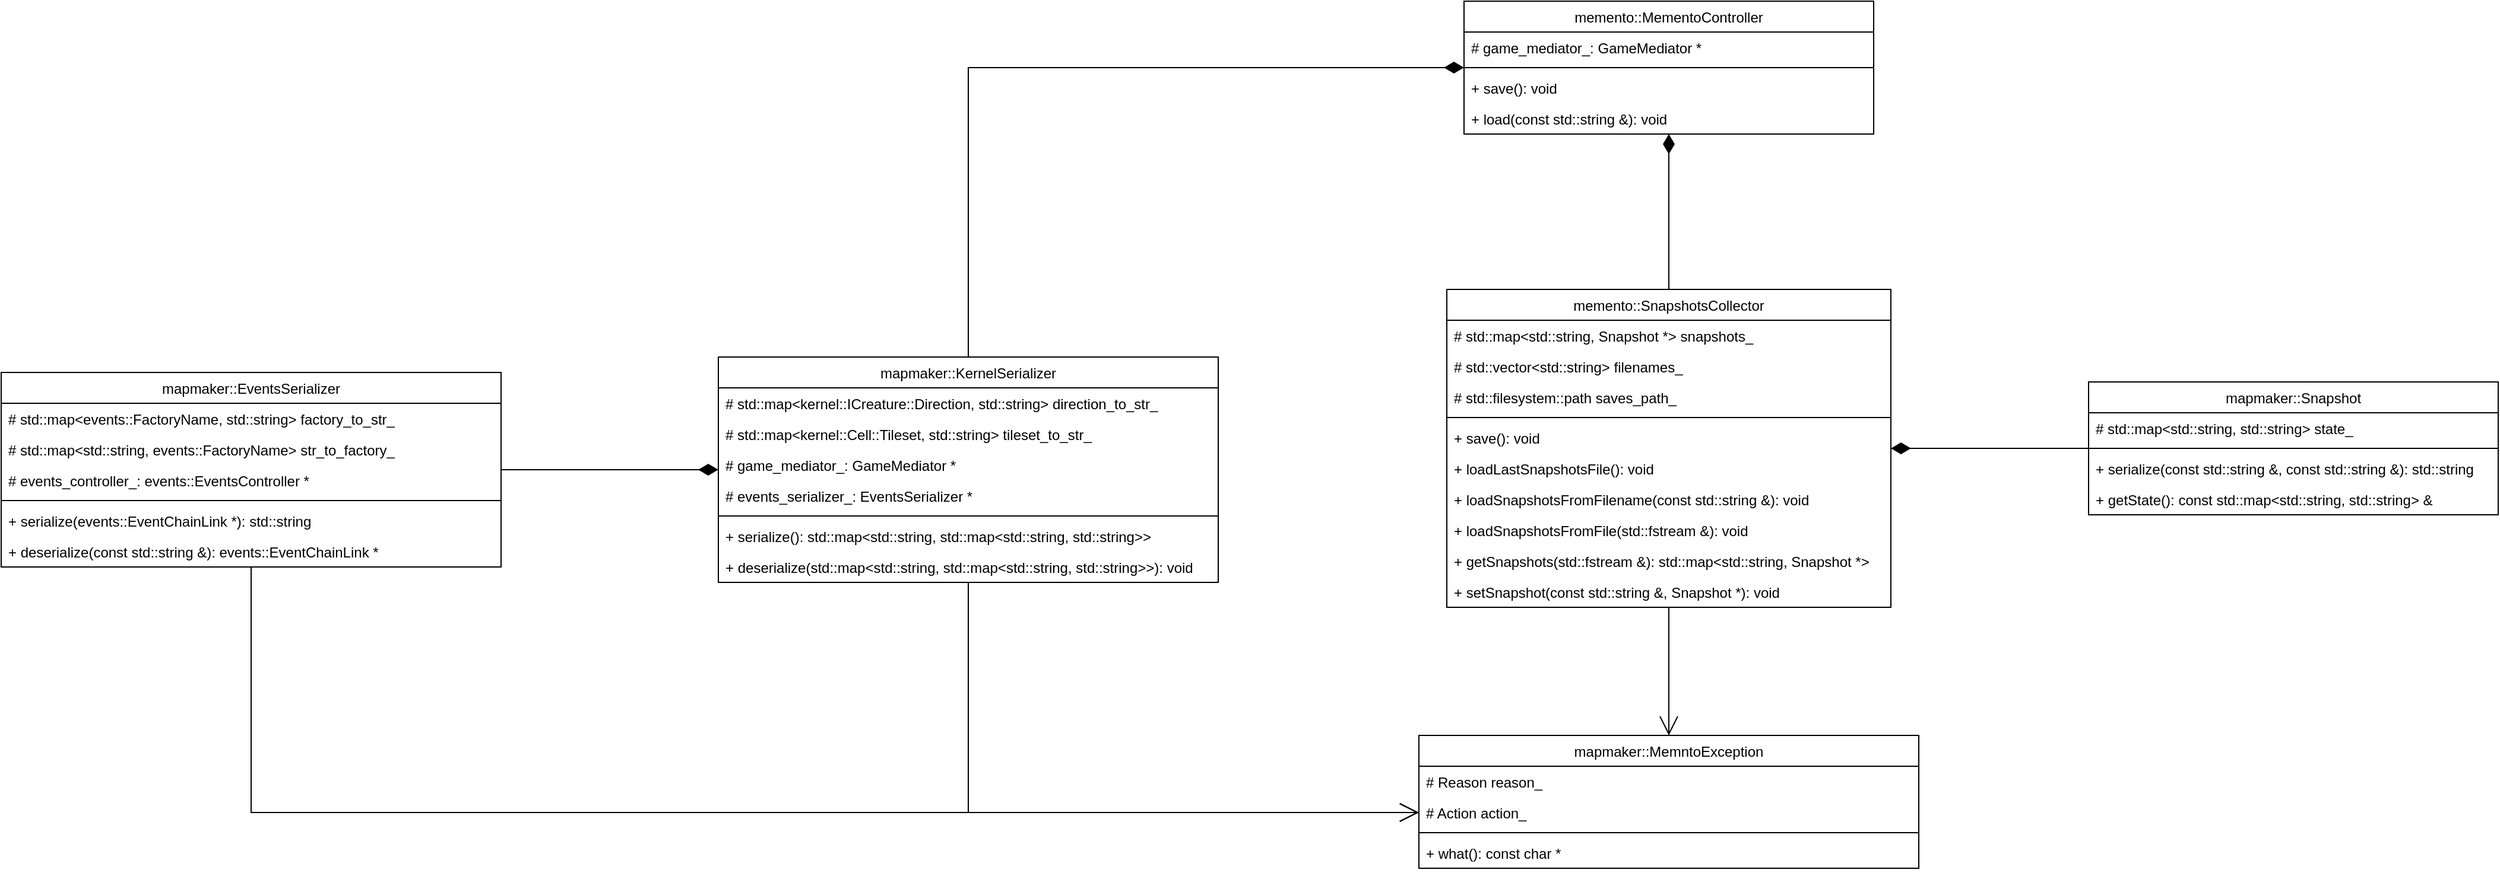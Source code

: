 <mxfile version="20.6.0" type="device"><diagram id="C5RBs43oDa-KdzZeNtuy" name="Page-1"><mxGraphModel dx="2797" dy="862" grid="0" gridSize="10" guides="1" tooltips="1" connect="1" arrows="1" fold="1" page="0" pageScale="1" pageWidth="2336" pageHeight="1654" background="none" math="0" shadow="0"><root><mxCell id="WIyWlLk6GJQsqaUBKTNV-0"/><mxCell id="WIyWlLk6GJQsqaUBKTNV-1" parent="WIyWlLk6GJQsqaUBKTNV-0"/><mxCell id="41" style="edgeStyle=orthogonalEdgeStyle;rounded=0;orthogonalLoop=1;jettySize=auto;html=1;endArrow=none;endFill=0;endSize=14;startSize=14;startArrow=diamondThin;startFill=1;" parent="WIyWlLk6GJQsqaUBKTNV-1" source="135" target="32" edge="1"><mxGeometry relative="1" as="geometry"><mxPoint x="367.5" y="306" as="sourcePoint"/></mxGeometry></mxCell><mxCell id="YuVn5rTJQN7qmjw0rvg0-155" style="edgeStyle=orthogonalEdgeStyle;rounded=0;orthogonalLoop=1;jettySize=auto;html=1;endSize=14;startSize=14;endArrow=none;endFill=0;startArrow=diamondThin;startFill=1;" edge="1" parent="WIyWlLk6GJQsqaUBKTNV-1" source="32" target="YuVn5rTJQN7qmjw0rvg0-147"><mxGeometry relative="1" as="geometry"/></mxCell><mxCell id="YuVn5rTJQN7qmjw0rvg0-188" style="edgeStyle=orthogonalEdgeStyle;rounded=0;orthogonalLoop=1;jettySize=auto;html=1;startArrow=none;startFill=0;endArrow=open;endFill=0;startSize=14;endSize=14;" edge="1" parent="WIyWlLk6GJQsqaUBKTNV-1" source="32" target="YuVn5rTJQN7qmjw0rvg0-181"><mxGeometry relative="1" as="geometry"/></mxCell><mxCell id="32" value="memento::SnapshotsCollector" style="swimlane;fontStyle=0;align=center;verticalAlign=top;childLayout=stackLayout;horizontal=1;startSize=26;horizontalStack=0;resizeParent=1;resizeLast=0;collapsible=1;marginBottom=0;rounded=0;shadow=0;strokeWidth=1;" parent="WIyWlLk6GJQsqaUBKTNV-1" vertex="1"><mxGeometry x="180.5" y="464" width="374" height="268" as="geometry"><mxRectangle x="281" width="160" height="26" as="alternateBounds"/></mxGeometry></mxCell><mxCell id="34" value="# std::map&lt;std::string, Snapshot *&gt; snapshots_" style="text;align=left;verticalAlign=top;spacingLeft=4;spacingRight=4;overflow=hidden;rotatable=0;points=[[0,0.5],[1,0.5]];portConstraint=eastwest;rounded=0;shadow=0;html=0;" parent="32" vertex="1"><mxGeometry y="26" width="374" height="26" as="geometry"/></mxCell><mxCell id="140" value="# std::vector&lt;std::string&gt; filenames_" style="text;align=left;verticalAlign=top;spacingLeft=4;spacingRight=4;overflow=hidden;rotatable=0;points=[[0,0.5],[1,0.5]];portConstraint=eastwest;rounded=0;shadow=0;html=0;" parent="32" vertex="1"><mxGeometry y="52" width="374" height="26" as="geometry"/></mxCell><mxCell id="141" value="# std::filesystem::path saves_path_" style="text;align=left;verticalAlign=top;spacingLeft=4;spacingRight=4;overflow=hidden;rotatable=0;points=[[0,0.5],[1,0.5]];portConstraint=eastwest;rounded=0;shadow=0;html=0;" parent="32" vertex="1"><mxGeometry y="78" width="374" height="26" as="geometry"/></mxCell><mxCell id="38" value="" style="line;html=1;strokeWidth=1;align=left;verticalAlign=middle;spacingTop=-1;spacingLeft=3;spacingRight=3;rotatable=0;labelPosition=right;points=[];portConstraint=eastwest;" parent="32" vertex="1"><mxGeometry y="104" width="374" height="8" as="geometry"/></mxCell><mxCell id="39" value="+ save(): void" style="text;align=left;verticalAlign=top;spacingLeft=4;spacingRight=4;overflow=hidden;rotatable=0;points=[[0,0.5],[1,0.5]];portConstraint=eastwest;" parent="32" vertex="1"><mxGeometry y="112" width="374" height="26" as="geometry"/></mxCell><mxCell id="YuVn5rTJQN7qmjw0rvg0-145" value="+ loadLastSnapshotsFile(): void" style="text;align=left;verticalAlign=top;spacingLeft=4;spacingRight=4;overflow=hidden;rotatable=0;points=[[0,0.5],[1,0.5]];portConstraint=eastwest;" vertex="1" parent="32"><mxGeometry y="138" width="374" height="26" as="geometry"/></mxCell><mxCell id="142" value="+ loadSnapshotsFromFilename(const std::string &amp;): void" style="text;align=left;verticalAlign=top;spacingLeft=4;spacingRight=4;overflow=hidden;rotatable=0;points=[[0,0.5],[1,0.5]];portConstraint=eastwest;" parent="32" vertex="1"><mxGeometry y="164" width="374" height="26" as="geometry"/></mxCell><mxCell id="YuVn5rTJQN7qmjw0rvg0-142" value="+ loadSnapshotsFromFile(std::fstream &amp;): void" style="text;align=left;verticalAlign=top;spacingLeft=4;spacingRight=4;overflow=hidden;rotatable=0;points=[[0,0.5],[1,0.5]];portConstraint=eastwest;" vertex="1" parent="32"><mxGeometry y="190" width="374" height="26" as="geometry"/></mxCell><mxCell id="YuVn5rTJQN7qmjw0rvg0-144" value="+ getSnapshots(std::fstream &amp;): std::map&lt;std::string, Snapshot *&gt;" style="text;align=left;verticalAlign=top;spacingLeft=4;spacingRight=4;overflow=hidden;rotatable=0;points=[[0,0.5],[1,0.5]];portConstraint=eastwest;" vertex="1" parent="32"><mxGeometry y="216" width="374" height="26" as="geometry"/></mxCell><mxCell id="YuVn5rTJQN7qmjw0rvg0-143" value="+ setSnapshot(const std::string &amp;, Snapshot *): void" style="text;align=left;verticalAlign=top;spacingLeft=4;spacingRight=4;overflow=hidden;rotatable=0;points=[[0,0.5],[1,0.5]];portConstraint=eastwest;" vertex="1" parent="32"><mxGeometry y="242" width="374" height="26" as="geometry"/></mxCell><mxCell id="YuVn5rTJQN7qmjw0rvg0-180" style="edgeStyle=orthogonalEdgeStyle;rounded=0;orthogonalLoop=1;jettySize=auto;html=1;startArrow=diamondThin;startFill=1;endArrow=none;endFill=0;startSize=14;endSize=14;" edge="1" parent="WIyWlLk6GJQsqaUBKTNV-1" source="135" target="YuVn5rTJQN7qmjw0rvg0-156"><mxGeometry relative="1" as="geometry"/></mxCell><mxCell id="135" value="memento::MementoController" style="swimlane;fontStyle=0;align=center;verticalAlign=top;childLayout=stackLayout;horizontal=1;startSize=26;horizontalStack=0;resizeParent=1;resizeLast=0;collapsible=1;marginBottom=0;rounded=0;shadow=0;strokeWidth=1;" parent="WIyWlLk6GJQsqaUBKTNV-1" vertex="1"><mxGeometry x="195" y="221" width="345" height="112" as="geometry"><mxRectangle x="281" width="160" height="26" as="alternateBounds"/></mxGeometry></mxCell><mxCell id="136" value="# game_mediator_: GameMediator *" style="text;align=left;verticalAlign=top;spacingLeft=4;spacingRight=4;overflow=hidden;rotatable=0;points=[[0,0.5],[1,0.5]];portConstraint=eastwest;rounded=0;shadow=0;html=0;" parent="135" vertex="1"><mxGeometry y="26" width="345" height="26" as="geometry"/></mxCell><mxCell id="137" value="" style="line;html=1;strokeWidth=1;align=left;verticalAlign=middle;spacingTop=-1;spacingLeft=3;spacingRight=3;rotatable=0;labelPosition=right;points=[];portConstraint=eastwest;" parent="135" vertex="1"><mxGeometry y="52" width="345" height="8" as="geometry"/></mxCell><mxCell id="138" value="+ save(): void" style="text;align=left;verticalAlign=top;spacingLeft=4;spacingRight=4;overflow=hidden;rotatable=0;points=[[0,0.5],[1,0.5]];portConstraint=eastwest;" parent="135" vertex="1"><mxGeometry y="60" width="345" height="26" as="geometry"/></mxCell><mxCell id="139" value="+ load(const std::string &amp;): void" style="text;align=left;verticalAlign=top;spacingLeft=4;spacingRight=4;overflow=hidden;rotatable=0;points=[[0,0.5],[1,0.5]];portConstraint=eastwest;" parent="135" vertex="1"><mxGeometry y="86" width="345" height="26" as="geometry"/></mxCell><mxCell id="YuVn5rTJQN7qmjw0rvg0-147" value="mapmaker::Snapshot" style="swimlane;fontStyle=0;align=center;verticalAlign=top;childLayout=stackLayout;horizontal=1;startSize=26;horizontalStack=0;resizeParent=1;resizeLast=0;collapsible=1;marginBottom=0;rounded=0;shadow=0;strokeWidth=1;" vertex="1" parent="WIyWlLk6GJQsqaUBKTNV-1"><mxGeometry x="721" y="542" width="345" height="112" as="geometry"><mxRectangle x="281" width="160" height="26" as="alternateBounds"/></mxGeometry></mxCell><mxCell id="YuVn5rTJQN7qmjw0rvg0-148" value="# std::map&lt;std::string, std::string&gt; state_" style="text;align=left;verticalAlign=top;spacingLeft=4;spacingRight=4;overflow=hidden;rotatable=0;points=[[0,0.5],[1,0.5]];portConstraint=eastwest;rounded=0;shadow=0;html=0;" vertex="1" parent="YuVn5rTJQN7qmjw0rvg0-147"><mxGeometry y="26" width="345" height="26" as="geometry"/></mxCell><mxCell id="YuVn5rTJQN7qmjw0rvg0-149" value="" style="line;html=1;strokeWidth=1;align=left;verticalAlign=middle;spacingTop=-1;spacingLeft=3;spacingRight=3;rotatable=0;labelPosition=right;points=[];portConstraint=eastwest;" vertex="1" parent="YuVn5rTJQN7qmjw0rvg0-147"><mxGeometry y="52" width="345" height="8" as="geometry"/></mxCell><mxCell id="YuVn5rTJQN7qmjw0rvg0-150" value="+ serialize(const std::string &amp;, const std::string &amp;): std::string" style="text;align=left;verticalAlign=top;spacingLeft=4;spacingRight=4;overflow=hidden;rotatable=0;points=[[0,0.5],[1,0.5]];portConstraint=eastwest;" vertex="1" parent="YuVn5rTJQN7qmjw0rvg0-147"><mxGeometry y="60" width="345" height="26" as="geometry"/></mxCell><mxCell id="YuVn5rTJQN7qmjw0rvg0-151" value="+ getState(): const std::map&lt;std::string, std::string&gt; &amp;" style="text;align=left;verticalAlign=top;spacingLeft=4;spacingRight=4;overflow=hidden;rotatable=0;points=[[0,0.5],[1,0.5]];portConstraint=eastwest;" vertex="1" parent="YuVn5rTJQN7qmjw0rvg0-147"><mxGeometry y="86" width="345" height="26" as="geometry"/></mxCell><mxCell id="YuVn5rTJQN7qmjw0rvg0-179" style="edgeStyle=orthogonalEdgeStyle;rounded=0;orthogonalLoop=1;jettySize=auto;html=1;startArrow=diamondThin;startFill=1;endArrow=none;endFill=0;startSize=14;endSize=14;" edge="1" parent="WIyWlLk6GJQsqaUBKTNV-1" source="YuVn5rTJQN7qmjw0rvg0-156" target="YuVn5rTJQN7qmjw0rvg0-168"><mxGeometry relative="1" as="geometry"/></mxCell><mxCell id="YuVn5rTJQN7qmjw0rvg0-189" style="edgeStyle=orthogonalEdgeStyle;rounded=0;orthogonalLoop=1;jettySize=auto;html=1;entryX=0;entryY=0.5;entryDx=0;entryDy=0;startArrow=none;startFill=0;endArrow=open;endFill=0;startSize=14;endSize=14;" edge="1" parent="WIyWlLk6GJQsqaUBKTNV-1" source="YuVn5rTJQN7qmjw0rvg0-156" target="YuVn5rTJQN7qmjw0rvg0-183"><mxGeometry relative="1" as="geometry"/></mxCell><mxCell id="YuVn5rTJQN7qmjw0rvg0-156" value="mapmaker::KernelSerializer" style="swimlane;fontStyle=0;align=center;verticalAlign=top;childLayout=stackLayout;horizontal=1;startSize=26;horizontalStack=0;resizeParent=1;resizeLast=0;collapsible=1;marginBottom=0;rounded=0;shadow=0;strokeWidth=1;" vertex="1" parent="WIyWlLk6GJQsqaUBKTNV-1"><mxGeometry x="-433" y="521" width="421" height="190" as="geometry"><mxRectangle x="281" width="160" height="26" as="alternateBounds"/></mxGeometry></mxCell><mxCell id="YuVn5rTJQN7qmjw0rvg0-157" value="# std::map&lt;kernel::ICreature::Direction, std::string&gt; direction_to_str_" style="text;align=left;verticalAlign=top;spacingLeft=4;spacingRight=4;overflow=hidden;rotatable=0;points=[[0,0.5],[1,0.5]];portConstraint=eastwest;rounded=0;shadow=0;html=0;" vertex="1" parent="YuVn5rTJQN7qmjw0rvg0-156"><mxGeometry y="26" width="421" height="26" as="geometry"/></mxCell><mxCell id="YuVn5rTJQN7qmjw0rvg0-167" value="# std::map&lt;kernel::Cell::Tileset, std::string&gt; tileset_to_str_" style="text;align=left;verticalAlign=top;spacingLeft=4;spacingRight=4;overflow=hidden;rotatable=0;points=[[0,0.5],[1,0.5]];portConstraint=eastwest;rounded=0;shadow=0;html=0;" vertex="1" parent="YuVn5rTJQN7qmjw0rvg0-156"><mxGeometry y="52" width="421" height="26" as="geometry"/></mxCell><mxCell id="YuVn5rTJQN7qmjw0rvg0-164" value="# game_mediator_: GameMediator *" style="text;align=left;verticalAlign=top;spacingLeft=4;spacingRight=4;overflow=hidden;rotatable=0;points=[[0,0.5],[1,0.5]];portConstraint=eastwest;rounded=0;shadow=0;html=0;" vertex="1" parent="YuVn5rTJQN7qmjw0rvg0-156"><mxGeometry y="78" width="421" height="26" as="geometry"/></mxCell><mxCell id="YuVn5rTJQN7qmjw0rvg0-165" value="# events_serializer_: EventsSerializer *" style="text;align=left;verticalAlign=top;spacingLeft=4;spacingRight=4;overflow=hidden;rotatable=0;points=[[0,0.5],[1,0.5]];portConstraint=eastwest;rounded=0;shadow=0;html=0;" vertex="1" parent="YuVn5rTJQN7qmjw0rvg0-156"><mxGeometry y="104" width="421" height="26" as="geometry"/></mxCell><mxCell id="YuVn5rTJQN7qmjw0rvg0-158" value="" style="line;html=1;strokeWidth=1;align=left;verticalAlign=middle;spacingTop=-1;spacingLeft=3;spacingRight=3;rotatable=0;labelPosition=right;points=[];portConstraint=eastwest;" vertex="1" parent="YuVn5rTJQN7qmjw0rvg0-156"><mxGeometry y="130" width="421" height="8" as="geometry"/></mxCell><mxCell id="YuVn5rTJQN7qmjw0rvg0-159" value="+ serialize(): std::map&lt;std::string, std::map&lt;std::string, std::string&gt;&gt;" style="text;align=left;verticalAlign=top;spacingLeft=4;spacingRight=4;overflow=hidden;rotatable=0;points=[[0,0.5],[1,0.5]];portConstraint=eastwest;" vertex="1" parent="YuVn5rTJQN7qmjw0rvg0-156"><mxGeometry y="138" width="421" height="26" as="geometry"/></mxCell><mxCell id="YuVn5rTJQN7qmjw0rvg0-160" value="+ deserialize(std::map&lt;std::string, std::map&lt;std::string, std::string&gt;&gt;): void" style="text;align=left;verticalAlign=top;spacingLeft=4;spacingRight=4;overflow=hidden;rotatable=0;points=[[0,0.5],[1,0.5]];portConstraint=eastwest;" vertex="1" parent="YuVn5rTJQN7qmjw0rvg0-156"><mxGeometry y="164" width="421" height="26" as="geometry"/></mxCell><mxCell id="YuVn5rTJQN7qmjw0rvg0-190" style="edgeStyle=orthogonalEdgeStyle;rounded=0;orthogonalLoop=1;jettySize=auto;html=1;entryX=0;entryY=0.5;entryDx=0;entryDy=0;startArrow=none;startFill=0;endArrow=open;endFill=0;startSize=14;endSize=14;" edge="1" parent="WIyWlLk6GJQsqaUBKTNV-1" source="YuVn5rTJQN7qmjw0rvg0-168" target="YuVn5rTJQN7qmjw0rvg0-183"><mxGeometry relative="1" as="geometry"/></mxCell><mxCell id="YuVn5rTJQN7qmjw0rvg0-168" value="mapmaker::EventsSerializer" style="swimlane;fontStyle=0;align=center;verticalAlign=top;childLayout=stackLayout;horizontal=1;startSize=26;horizontalStack=0;resizeParent=1;resizeLast=0;collapsible=1;marginBottom=0;rounded=0;shadow=0;strokeWidth=1;" vertex="1" parent="WIyWlLk6GJQsqaUBKTNV-1"><mxGeometry x="-1037" y="534" width="421" height="164" as="geometry"><mxRectangle x="281" width="160" height="26" as="alternateBounds"/></mxGeometry></mxCell><mxCell id="YuVn5rTJQN7qmjw0rvg0-169" value="# std::map&lt;events::FactoryName, std::string&gt; factory_to_str_" style="text;align=left;verticalAlign=top;spacingLeft=4;spacingRight=4;overflow=hidden;rotatable=0;points=[[0,0.5],[1,0.5]];portConstraint=eastwest;rounded=0;shadow=0;html=0;" vertex="1" parent="YuVn5rTJQN7qmjw0rvg0-168"><mxGeometry y="26" width="421" height="26" as="geometry"/></mxCell><mxCell id="YuVn5rTJQN7qmjw0rvg0-178" value="# std::map&lt;std::string, events::FactoryName&gt; str_to_factory_" style="text;align=left;verticalAlign=top;spacingLeft=4;spacingRight=4;overflow=hidden;rotatable=0;points=[[0,0.5],[1,0.5]];portConstraint=eastwest;rounded=0;shadow=0;html=0;" vertex="1" parent="YuVn5rTJQN7qmjw0rvg0-168"><mxGeometry y="52" width="421" height="26" as="geometry"/></mxCell><mxCell id="YuVn5rTJQN7qmjw0rvg0-172" value="# events_controller_: events::EventsController *" style="text;align=left;verticalAlign=top;spacingLeft=4;spacingRight=4;overflow=hidden;rotatable=0;points=[[0,0.5],[1,0.5]];portConstraint=eastwest;rounded=0;shadow=0;html=0;" vertex="1" parent="YuVn5rTJQN7qmjw0rvg0-168"><mxGeometry y="78" width="421" height="26" as="geometry"/></mxCell><mxCell id="YuVn5rTJQN7qmjw0rvg0-173" value="" style="line;html=1;strokeWidth=1;align=left;verticalAlign=middle;spacingTop=-1;spacingLeft=3;spacingRight=3;rotatable=0;labelPosition=right;points=[];portConstraint=eastwest;" vertex="1" parent="YuVn5rTJQN7qmjw0rvg0-168"><mxGeometry y="104" width="421" height="8" as="geometry"/></mxCell><mxCell id="YuVn5rTJQN7qmjw0rvg0-174" value="+ serialize(events::EventChainLink *): std::string" style="text;align=left;verticalAlign=top;spacingLeft=4;spacingRight=4;overflow=hidden;rotatable=0;points=[[0,0.5],[1,0.5]];portConstraint=eastwest;" vertex="1" parent="YuVn5rTJQN7qmjw0rvg0-168"><mxGeometry y="112" width="421" height="26" as="geometry"/></mxCell><mxCell id="YuVn5rTJQN7qmjw0rvg0-175" value="+ deserialize(const std::string &amp;): events::EventChainLink *" style="text;align=left;verticalAlign=top;spacingLeft=4;spacingRight=4;overflow=hidden;rotatable=0;points=[[0,0.5],[1,0.5]];portConstraint=eastwest;" vertex="1" parent="YuVn5rTJQN7qmjw0rvg0-168"><mxGeometry y="138" width="421" height="26" as="geometry"/></mxCell><mxCell id="YuVn5rTJQN7qmjw0rvg0-181" value="mapmaker::MemntoException" style="swimlane;fontStyle=0;align=center;verticalAlign=top;childLayout=stackLayout;horizontal=1;startSize=26;horizontalStack=0;resizeParent=1;resizeLast=0;collapsible=1;marginBottom=0;rounded=0;shadow=0;strokeWidth=1;" vertex="1" parent="WIyWlLk6GJQsqaUBKTNV-1"><mxGeometry x="157" y="840" width="421" height="112" as="geometry"><mxRectangle x="281" width="160" height="26" as="alternateBounds"/></mxGeometry></mxCell><mxCell id="YuVn5rTJQN7qmjw0rvg0-182" value="# Reason reason_" style="text;align=left;verticalAlign=top;spacingLeft=4;spacingRight=4;overflow=hidden;rotatable=0;points=[[0,0.5],[1,0.5]];portConstraint=eastwest;rounded=0;shadow=0;html=0;" vertex="1" parent="YuVn5rTJQN7qmjw0rvg0-181"><mxGeometry y="26" width="421" height="26" as="geometry"/></mxCell><mxCell id="YuVn5rTJQN7qmjw0rvg0-183" value="# Action action_" style="text;align=left;verticalAlign=top;spacingLeft=4;spacingRight=4;overflow=hidden;rotatable=0;points=[[0,0.5],[1,0.5]];portConstraint=eastwest;rounded=0;shadow=0;html=0;" vertex="1" parent="YuVn5rTJQN7qmjw0rvg0-181"><mxGeometry y="52" width="421" height="26" as="geometry"/></mxCell><mxCell id="YuVn5rTJQN7qmjw0rvg0-185" value="" style="line;html=1;strokeWidth=1;align=left;verticalAlign=middle;spacingTop=-1;spacingLeft=3;spacingRight=3;rotatable=0;labelPosition=right;points=[];portConstraint=eastwest;" vertex="1" parent="YuVn5rTJQN7qmjw0rvg0-181"><mxGeometry y="78" width="421" height="8" as="geometry"/></mxCell><mxCell id="YuVn5rTJQN7qmjw0rvg0-187" value="+ what(): const char *" style="text;align=left;verticalAlign=top;spacingLeft=4;spacingRight=4;overflow=hidden;rotatable=0;points=[[0,0.5],[1,0.5]];portConstraint=eastwest;" vertex="1" parent="YuVn5rTJQN7qmjw0rvg0-181"><mxGeometry y="86" width="421" height="26" as="geometry"/></mxCell></root></mxGraphModel></diagram></mxfile>